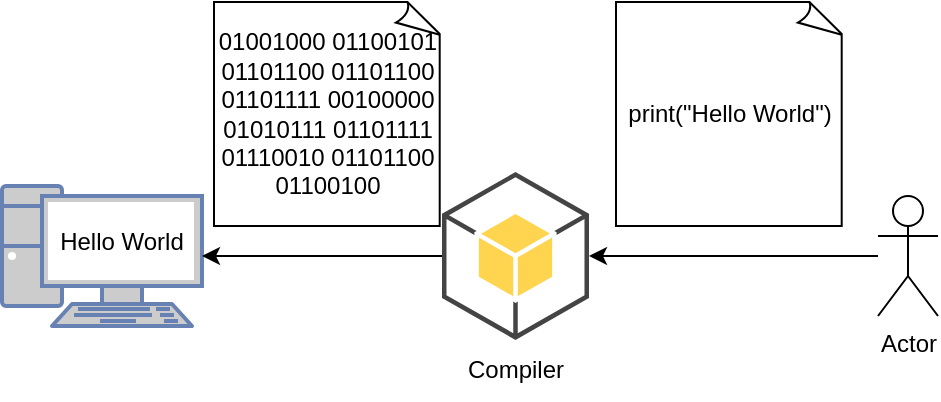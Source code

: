 <mxfile>
    <diagram id="dkv5syLIWBK7ltrsqSGi" name="Page-1">
        <mxGraphModel dx="448" dy="371" grid="1" gridSize="10" guides="1" tooltips="1" connect="1" arrows="1" fold="1" page="1" pageScale="1" pageWidth="827" pageHeight="1169" math="0" shadow="0">
            <root>
                <mxCell id="0"/>
                <mxCell id="1" parent="0"/>
                <mxCell id="14" style="edgeStyle=none;html=1;entryX=1;entryY=0.5;entryDx=0;entryDy=0;entryPerimeter=0;fontColor=#000000;" parent="1" source="2" target="10" edge="1">
                    <mxGeometry relative="1" as="geometry"/>
                </mxCell>
                <mxCell id="2" value="Actor" style="shape=umlActor;verticalLabelPosition=bottom;verticalAlign=top;html=1;outlineConnect=0;" parent="1" vertex="1">
                    <mxGeometry x="488" y="198" width="30" height="60" as="geometry"/>
                </mxCell>
                <mxCell id="4" value="" style="fontColor=#0066CC;verticalAlign=top;verticalLabelPosition=bottom;labelPosition=center;align=center;html=1;outlineConnect=0;fillColor=#CCCCCC;strokeColor=#6881B3;gradientColor=none;gradientDirection=north;strokeWidth=2;shape=mxgraph.networks.pc;" parent="1" vertex="1">
                    <mxGeometry x="50" y="193" width="100" height="70" as="geometry"/>
                </mxCell>
                <mxCell id="15" style="edgeStyle=none;html=1;entryX=1;entryY=0.5;entryDx=0;entryDy=0;entryPerimeter=0;fontColor=#000000;" parent="1" source="10" target="4" edge="1">
                    <mxGeometry relative="1" as="geometry"/>
                </mxCell>
                <mxCell id="10" value="" style="outlineConnect=0;dashed=0;verticalLabelPosition=bottom;verticalAlign=top;align=center;html=1;shape=mxgraph.aws3.android;fillColor=#FFD44F;gradientColor=none;" parent="1" vertex="1">
                    <mxGeometry x="270" y="186" width="73.5" height="84" as="geometry"/>
                </mxCell>
                <mxCell id="11" value="&lt;font color=&quot;#000000&quot;&gt;Hello World&lt;/font&gt;" style="text;html=1;strokeColor=none;fillColor=none;align=center;verticalAlign=middle;whiteSpace=wrap;rounded=0;" parent="1" vertex="1">
                    <mxGeometry x="75" y="206" width="70" height="30" as="geometry"/>
                </mxCell>
                <mxCell id="13" value="print(&quot;Hello World&quot;)" style="whiteSpace=wrap;html=1;shape=mxgraph.basic.document;fontColor=#000000;" parent="1" vertex="1">
                    <mxGeometry x="357" y="101" width="114" height="112" as="geometry"/>
                </mxCell>
                <mxCell id="16" value="01001000 01100101 01101100 01101100 01101111 00100000 01010111 01101111 01110010 01101100 01100100" style="whiteSpace=wrap;html=1;shape=mxgraph.basic.document;fontColor=#000000;" parent="1" vertex="1">
                    <mxGeometry x="156" y="101" width="114" height="112" as="geometry"/>
                </mxCell>
                <mxCell id="17" value="Compiler" style="text;html=1;strokeColor=none;fillColor=none;align=center;verticalAlign=middle;whiteSpace=wrap;rounded=0;fontColor=#000000;" parent="1" vertex="1">
                    <mxGeometry x="276.75" y="270" width="60" height="30" as="geometry"/>
                </mxCell>
            </root>
        </mxGraphModel>
    </diagram>
</mxfile>